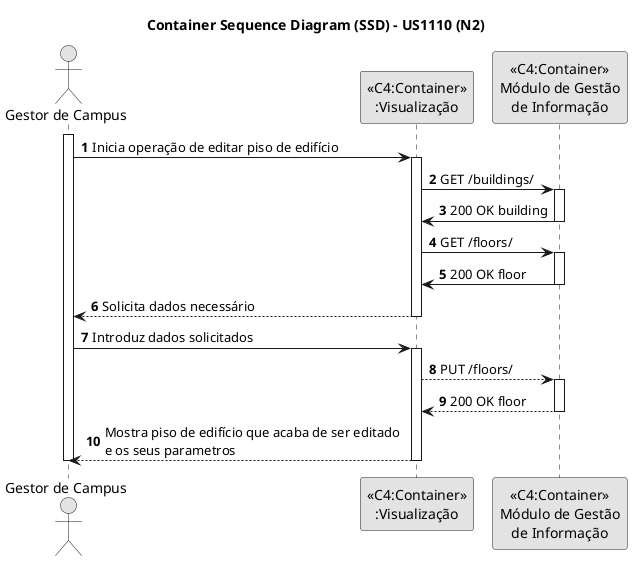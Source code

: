 @startuml
skinparam monochrome true
skinparam packageStyle rectangle
skinparam shadowing false

title Container Sequence Diagram (SSD) - US1110 (N2)

autonumber

actor "Gestor de Campus"

activate "Gestor de Campus"
"Gestor de Campus" -> "<<C4:Container>>\n:Visualização": Inicia operação de editar piso de edifício
activate "<<C4:Container>>\n:Visualização"
"<<C4:Container>>\n:Visualização" -> "<<C4:Container>>\nMódulo de Gestão\nde Informação": GET /buildings/
activate "<<C4:Container>>\nMódulo de Gestão\nde Informação"
"<<C4:Container>>\nMódulo de Gestão\nde Informação" -> "<<C4:Container>>\n:Visualização": 200 OK building
deactivate "<<C4:Container>>\nMódulo de Gestão\nde Informação"

"<<C4:Container>>\n:Visualização" -> "<<C4:Container>>\nMódulo de Gestão\nde Informação": GET /floors/
activate "<<C4:Container>>\nMódulo de Gestão\nde Informação"
"<<C4:Container>>\nMódulo de Gestão\nde Informação" -> "<<C4:Container>>\n:Visualização": 200 OK floor
deactivate "<<C4:Container>>\nMódulo de Gestão\nde Informação"
"<<C4:Container>>\n:Visualização" --> "Gestor de Campus": Solicita dados necessário
deactivate "<<C4:Container>>\n:Visualização"

"Gestor de Campus" -> "<<C4:Container>>\n:Visualização": Introduz dados solicitados
activate "<<C4:Container>>\n:Visualização"
"<<C4:Container>>\n:Visualização" --> "<<C4:Container>>\nMódulo de Gestão\nde Informação": PUT /floors/
activate "<<C4:Container>>\nMódulo de Gestão\nde Informação"
"<<C4:Container>>\nMódulo de Gestão\nde Informação" --> "<<C4:Container>>\n:Visualização": 200 OK floor
deactivate "<<C4:Container>>\nMódulo de Gestão\nde Informação"
"Gestor de Campus" <-- "<<C4:Container>>\n:Visualização": Mostra piso de edifício que acaba de ser editado\ne os seus parametros
deactivate "<<C4:Container>>\n:Visualização"
deactivate "Gestor de Campus"

@enduml